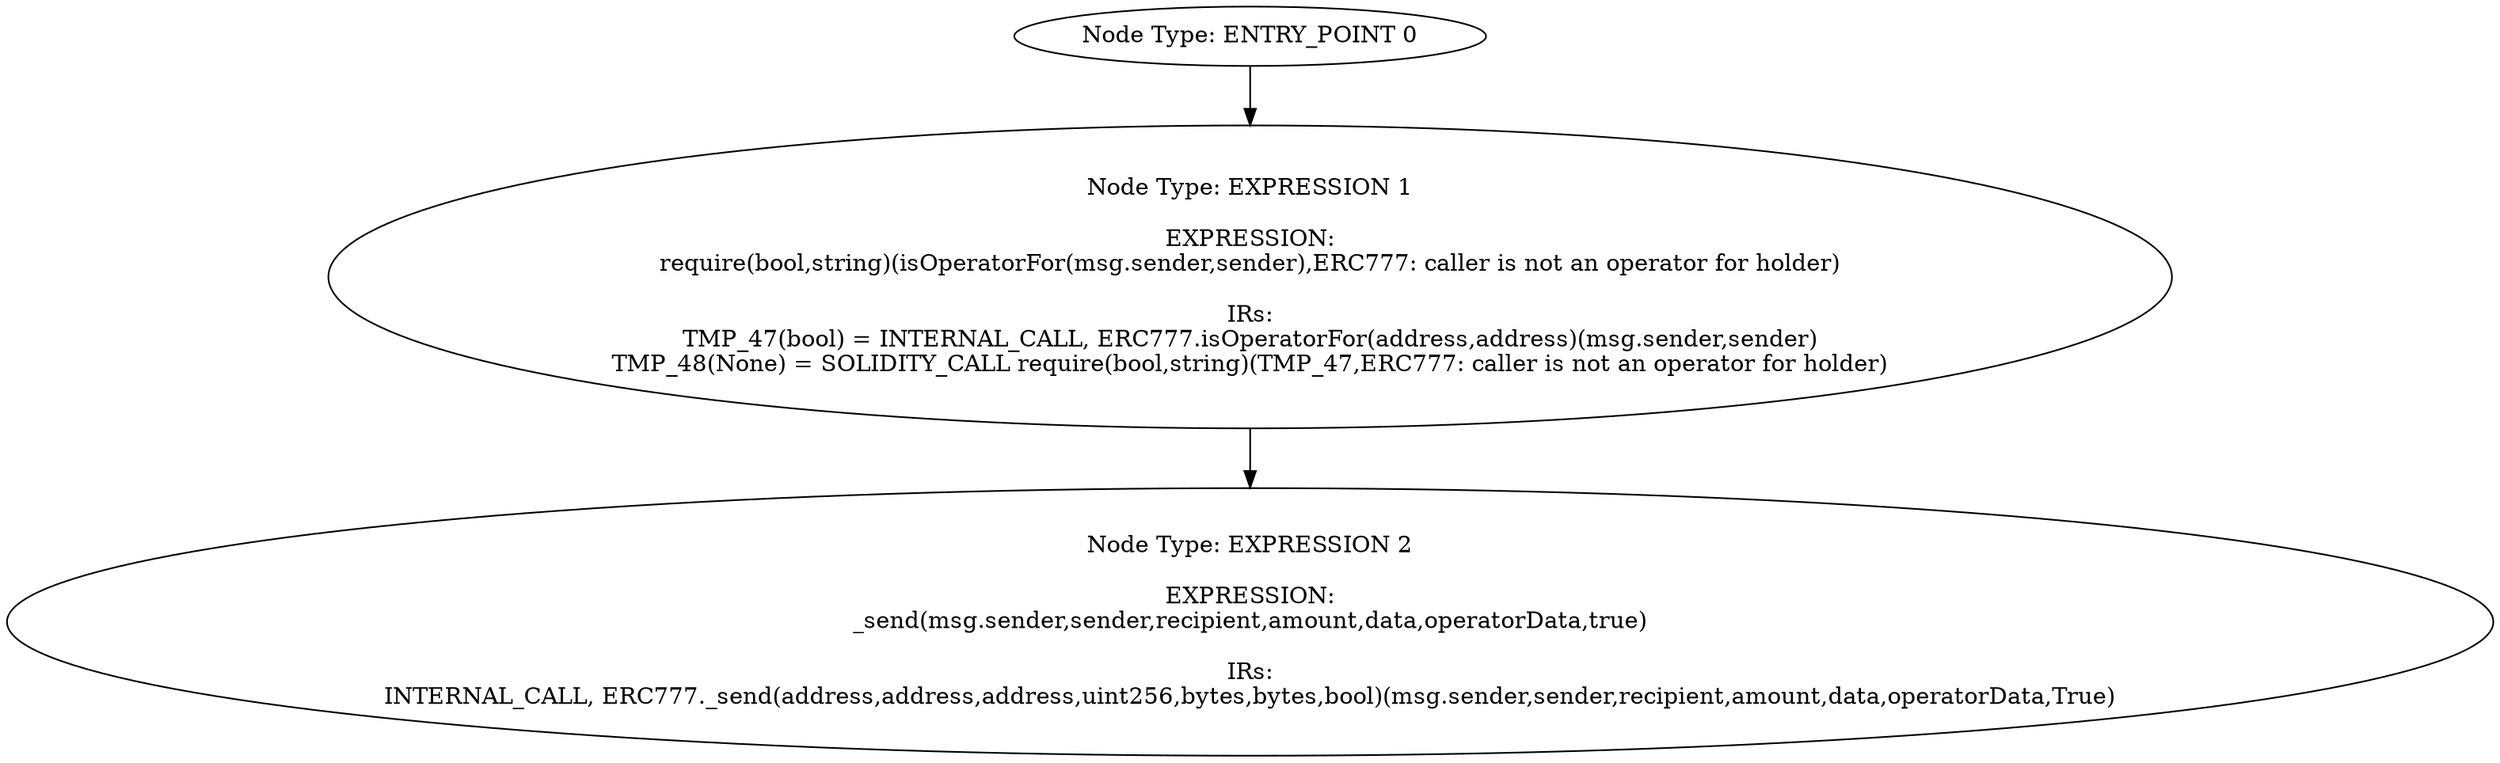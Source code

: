 digraph{
0[label="Node Type: ENTRY_POINT 0
"];
0->1;
1[label="Node Type: EXPRESSION 1

EXPRESSION:
require(bool,string)(isOperatorFor(msg.sender,sender),ERC777: caller is not an operator for holder)

IRs:
TMP_47(bool) = INTERNAL_CALL, ERC777.isOperatorFor(address,address)(msg.sender,sender)
TMP_48(None) = SOLIDITY_CALL require(bool,string)(TMP_47,ERC777: caller is not an operator for holder)"];
1->2;
2[label="Node Type: EXPRESSION 2

EXPRESSION:
_send(msg.sender,sender,recipient,amount,data,operatorData,true)

IRs:
INTERNAL_CALL, ERC777._send(address,address,address,uint256,bytes,bytes,bool)(msg.sender,sender,recipient,amount,data,operatorData,True)"];
}
